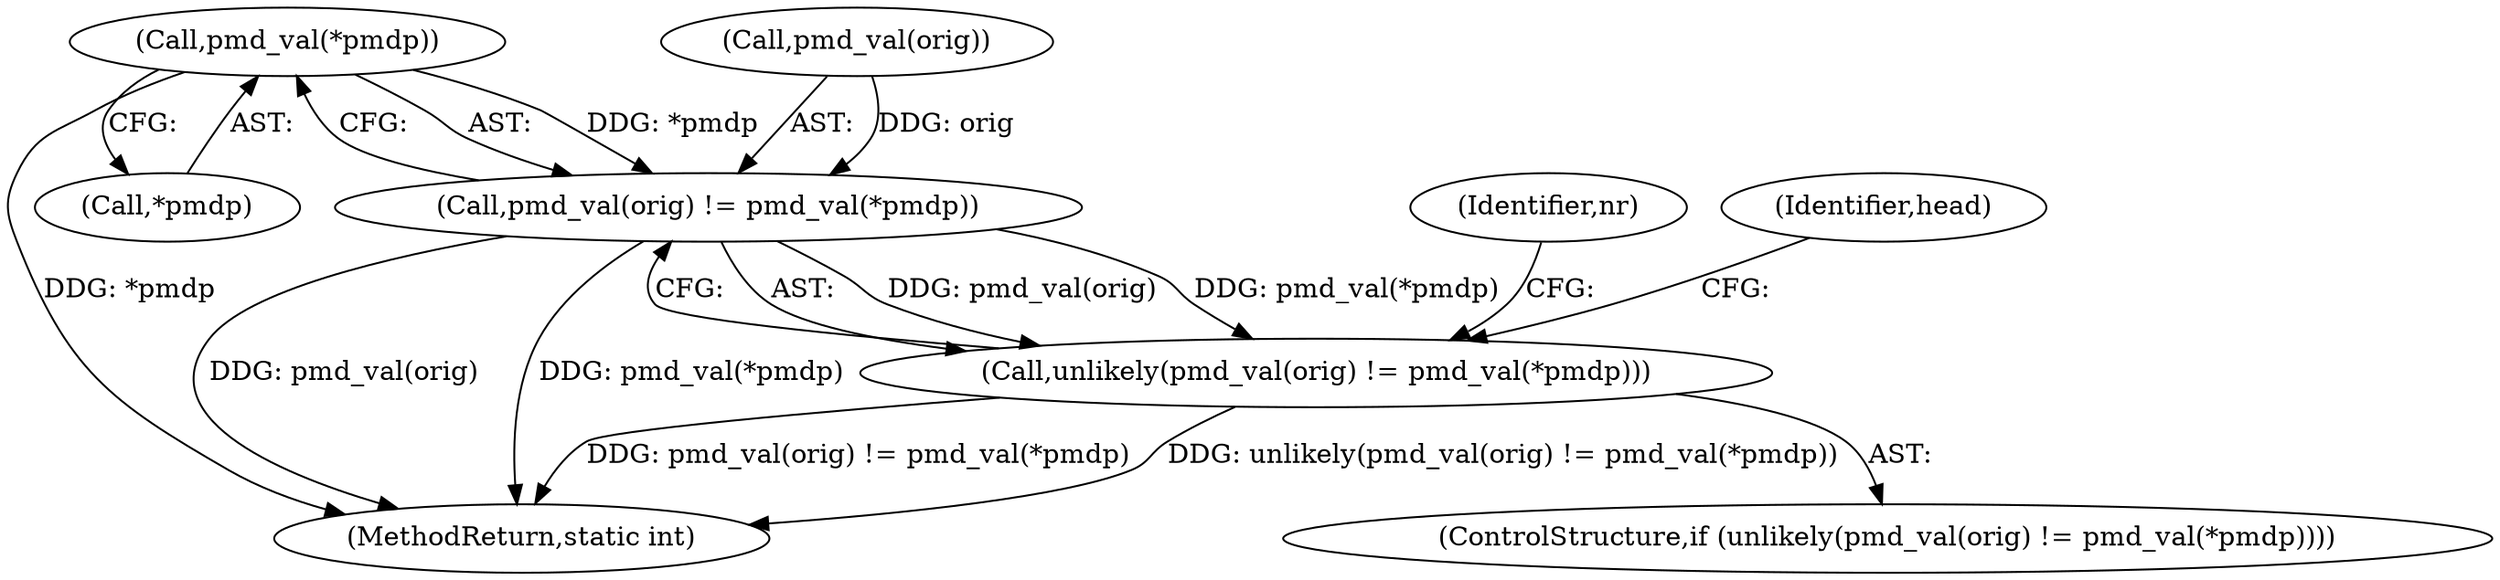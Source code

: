 digraph "0_linux_6b3a707736301c2128ca85ce85fb13f60b5e350a_8@pointer" {
"1000187" [label="(Call,pmd_val(*pmdp))"];
"1000184" [label="(Call,pmd_val(orig) != pmd_val(*pmdp))"];
"1000183" [label="(Call,unlikely(pmd_val(orig) != pmd_val(*pmdp)))"];
"1000183" [label="(Call,unlikely(pmd_val(orig) != pmd_val(*pmdp)))"];
"1000193" [label="(Identifier,nr)"];
"1000182" [label="(ControlStructure,if (unlikely(pmd_val(orig) != pmd_val(*pmdp))))"];
"1000203" [label="(Identifier,head)"];
"1000206" [label="(MethodReturn,static int)"];
"1000185" [label="(Call,pmd_val(orig))"];
"1000188" [label="(Call,*pmdp)"];
"1000187" [label="(Call,pmd_val(*pmdp))"];
"1000184" [label="(Call,pmd_val(orig) != pmd_val(*pmdp))"];
"1000187" -> "1000184"  [label="AST: "];
"1000187" -> "1000188"  [label="CFG: "];
"1000188" -> "1000187"  [label="AST: "];
"1000184" -> "1000187"  [label="CFG: "];
"1000187" -> "1000206"  [label="DDG: *pmdp"];
"1000187" -> "1000184"  [label="DDG: *pmdp"];
"1000184" -> "1000183"  [label="AST: "];
"1000185" -> "1000184"  [label="AST: "];
"1000183" -> "1000184"  [label="CFG: "];
"1000184" -> "1000206"  [label="DDG: pmd_val(orig)"];
"1000184" -> "1000206"  [label="DDG: pmd_val(*pmdp)"];
"1000184" -> "1000183"  [label="DDG: pmd_val(orig)"];
"1000184" -> "1000183"  [label="DDG: pmd_val(*pmdp)"];
"1000185" -> "1000184"  [label="DDG: orig"];
"1000183" -> "1000182"  [label="AST: "];
"1000193" -> "1000183"  [label="CFG: "];
"1000203" -> "1000183"  [label="CFG: "];
"1000183" -> "1000206"  [label="DDG: pmd_val(orig) != pmd_val(*pmdp)"];
"1000183" -> "1000206"  [label="DDG: unlikely(pmd_val(orig) != pmd_val(*pmdp))"];
}

